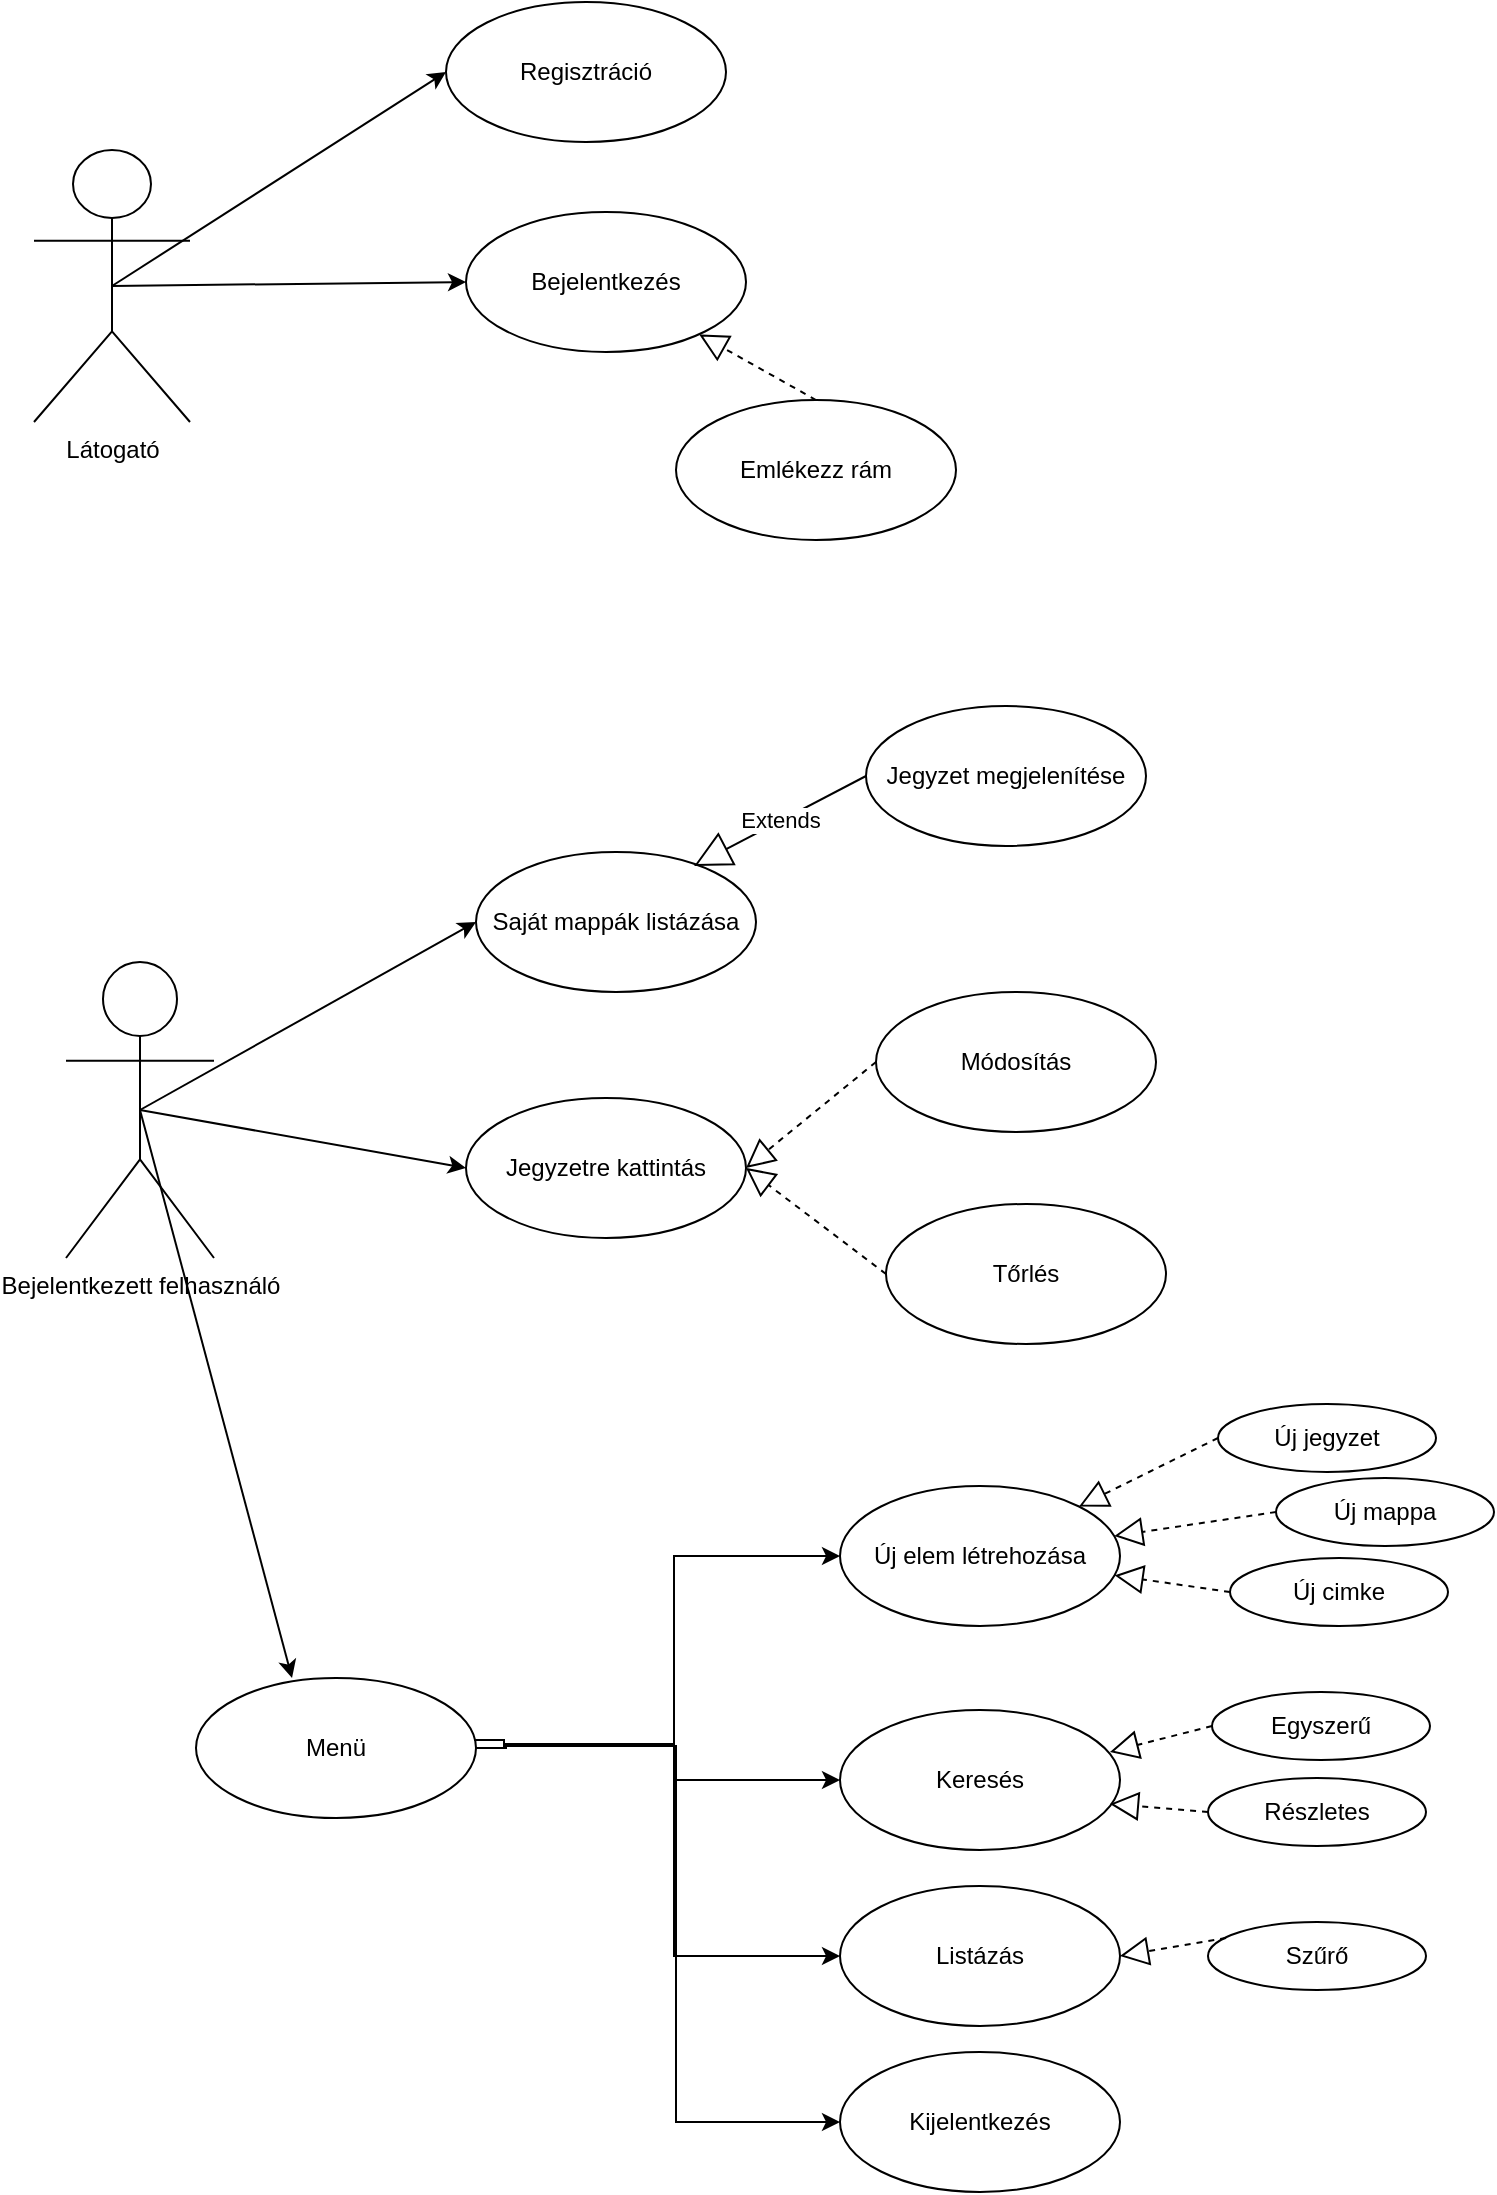 <mxfile version="20.5.3" type="github">
  <diagram id="33QZZ4nBsRrXYEMg8t2g" name="Page-1">
    <mxGraphModel dx="1866" dy="1138" grid="0" gridSize="10" guides="1" tooltips="1" connect="1" arrows="1" fold="1" page="1" pageScale="1" pageWidth="1920" pageHeight="1200" math="0" shadow="0">
      <root>
        <mxCell id="0" />
        <mxCell id="1" parent="0" />
        <mxCell id="ojgTtji4bl1sdhofvII4-1" value="Látogató" style="shape=umlActor;verticalLabelPosition=bottom;verticalAlign=top;html=1;" vertex="1" parent="1">
          <mxGeometry x="155" y="179" width="78" height="136" as="geometry" />
        </mxCell>
        <mxCell id="ojgTtji4bl1sdhofvII4-2" value="Regisztráció" style="ellipse;whiteSpace=wrap;html=1;" vertex="1" parent="1">
          <mxGeometry x="361" y="105" width="140" height="70" as="geometry" />
        </mxCell>
        <mxCell id="ojgTtji4bl1sdhofvII4-3" value="Bejelentkezés" style="ellipse;whiteSpace=wrap;html=1;" vertex="1" parent="1">
          <mxGeometry x="371" y="210" width="140" height="70" as="geometry" />
        </mxCell>
        <mxCell id="ojgTtji4bl1sdhofvII4-8" value="Emlékezz rám" style="ellipse;whiteSpace=wrap;html=1;" vertex="1" parent="1">
          <mxGeometry x="476" y="304" width="140" height="70" as="geometry" />
        </mxCell>
        <mxCell id="ojgTtji4bl1sdhofvII4-11" value="" style="endArrow=classic;html=1;rounded=0;entryX=0;entryY=0.5;entryDx=0;entryDy=0;exitX=0.5;exitY=0.5;exitDx=0;exitDy=0;exitPerimeter=0;" edge="1" parent="1" source="ojgTtji4bl1sdhofvII4-1" target="ojgTtji4bl1sdhofvII4-3">
          <mxGeometry width="50" height="50" relative="1" as="geometry">
            <mxPoint x="320" y="452" as="sourcePoint" />
            <mxPoint x="370" y="402" as="targetPoint" />
            <Array as="points" />
          </mxGeometry>
        </mxCell>
        <mxCell id="ojgTtji4bl1sdhofvII4-12" value="" style="endArrow=classic;html=1;rounded=0;exitX=0.5;exitY=0.5;exitDx=0;exitDy=0;exitPerimeter=0;entryX=0;entryY=0.5;entryDx=0;entryDy=0;" edge="1" parent="1" source="ojgTtji4bl1sdhofvII4-1" target="ojgTtji4bl1sdhofvII4-2">
          <mxGeometry width="50" height="50" relative="1" as="geometry">
            <mxPoint x="973" y="333" as="sourcePoint" />
            <mxPoint x="1023" y="283" as="targetPoint" />
          </mxGeometry>
        </mxCell>
        <mxCell id="ojgTtji4bl1sdhofvII4-13" value="Bejelentkezett felhasználó" style="shape=umlActor;verticalLabelPosition=bottom;verticalAlign=top;html=1;outlineConnect=0;" vertex="1" parent="1">
          <mxGeometry x="171" y="585" width="74" height="148" as="geometry" />
        </mxCell>
        <mxCell id="ojgTtji4bl1sdhofvII4-14" value="Saját mappák listázása" style="ellipse;whiteSpace=wrap;html=1;" vertex="1" parent="1">
          <mxGeometry x="376" y="530" width="140" height="70" as="geometry" />
        </mxCell>
        <mxCell id="ojgTtji4bl1sdhofvII4-15" value="Jegyzet megjelenítése" style="ellipse;whiteSpace=wrap;html=1;" vertex="1" parent="1">
          <mxGeometry x="571" y="457" width="140" height="70" as="geometry" />
        </mxCell>
        <mxCell id="ojgTtji4bl1sdhofvII4-16" value="Extends" style="endArrow=block;endSize=16;endFill=0;html=1;rounded=0;exitX=0;exitY=0.5;exitDx=0;exitDy=0;entryX=0.779;entryY=0.1;entryDx=0;entryDy=0;entryPerimeter=0;" edge="1" parent="1" source="ojgTtji4bl1sdhofvII4-15" target="ojgTtji4bl1sdhofvII4-14">
          <mxGeometry width="160" relative="1" as="geometry">
            <mxPoint x="696.5" y="748.25" as="sourcePoint" />
            <mxPoint x="647.997" y="713.999" as="targetPoint" />
          </mxGeometry>
        </mxCell>
        <mxCell id="ojgTtji4bl1sdhofvII4-17" value="Jegyzetre kattintás" style="ellipse;whiteSpace=wrap;html=1;" vertex="1" parent="1">
          <mxGeometry x="371" y="653" width="140" height="70" as="geometry" />
        </mxCell>
        <mxCell id="ojgTtji4bl1sdhofvII4-18" value="Módosítás" style="ellipse;whiteSpace=wrap;html=1;" vertex="1" parent="1">
          <mxGeometry x="576" y="600" width="140" height="70" as="geometry" />
        </mxCell>
        <mxCell id="ojgTtji4bl1sdhofvII4-20" value="Tőrlés" style="ellipse;whiteSpace=wrap;html=1;" vertex="1" parent="1">
          <mxGeometry x="581" y="706" width="140" height="70" as="geometry" />
        </mxCell>
        <mxCell id="ojgTtji4bl1sdhofvII4-22" value="" style="endArrow=classic;html=1;rounded=0;exitX=0.5;exitY=0.5;exitDx=0;exitDy=0;exitPerimeter=0;entryX=0;entryY=0.5;entryDx=0;entryDy=0;" edge="1" parent="1" source="ojgTtji4bl1sdhofvII4-13" target="ojgTtji4bl1sdhofvII4-14">
          <mxGeometry width="50" height="50" relative="1" as="geometry">
            <mxPoint x="155" y="608" as="sourcePoint" />
            <mxPoint x="322" y="501" as="targetPoint" />
          </mxGeometry>
        </mxCell>
        <mxCell id="ojgTtji4bl1sdhofvII4-23" value="" style="endArrow=classic;html=1;rounded=0;exitX=0.5;exitY=0.5;exitDx=0;exitDy=0;exitPerimeter=0;entryX=0;entryY=0.5;entryDx=0;entryDy=0;" edge="1" parent="1" source="ojgTtji4bl1sdhofvII4-13" target="ojgTtji4bl1sdhofvII4-17">
          <mxGeometry width="50" height="50" relative="1" as="geometry">
            <mxPoint x="218" y="669" as="sourcePoint" />
            <mxPoint x="395" y="575" as="targetPoint" />
          </mxGeometry>
        </mxCell>
        <mxCell id="ojgTtji4bl1sdhofvII4-36" style="edgeStyle=orthogonalEdgeStyle;rounded=0;orthogonalLoop=1;jettySize=auto;html=1;exitX=1;exitY=0.5;exitDx=0;exitDy=0;entryX=0;entryY=0.5;entryDx=0;entryDy=0;" edge="1" parent="1" source="ojgTtji4bl1sdhofvII4-24" target="ojgTtji4bl1sdhofvII4-27">
          <mxGeometry relative="1" as="geometry">
            <Array as="points">
              <mxPoint x="391" y="976" />
              <mxPoint x="475" y="976" />
              <mxPoint x="475" y="994" />
            </Array>
          </mxGeometry>
        </mxCell>
        <mxCell id="ojgTtji4bl1sdhofvII4-24" value="Menü" style="ellipse;whiteSpace=wrap;html=1;" vertex="1" parent="1">
          <mxGeometry x="236" y="943" width="140" height="70" as="geometry" />
        </mxCell>
        <mxCell id="ojgTtji4bl1sdhofvII4-25" value="" style="endArrow=classic;html=1;rounded=0;exitX=0.5;exitY=0.5;exitDx=0;exitDy=0;exitPerimeter=0;entryX=0.343;entryY=0;entryDx=0;entryDy=0;entryPerimeter=0;" edge="1" parent="1" source="ojgTtji4bl1sdhofvII4-13" target="ojgTtji4bl1sdhofvII4-24">
          <mxGeometry width="50" height="50" relative="1" as="geometry">
            <mxPoint x="218" y="669" as="sourcePoint" />
            <mxPoint x="388" y="702" as="targetPoint" />
            <Array as="points" />
          </mxGeometry>
        </mxCell>
        <mxCell id="ojgTtji4bl1sdhofvII4-26" value="Új elem létrehozása" style="ellipse;whiteSpace=wrap;html=1;" vertex="1" parent="1">
          <mxGeometry x="558" y="847" width="140" height="70" as="geometry" />
        </mxCell>
        <mxCell id="ojgTtji4bl1sdhofvII4-27" value="Keresés" style="ellipse;whiteSpace=wrap;html=1;" vertex="1" parent="1">
          <mxGeometry x="558" y="959" width="140" height="70" as="geometry" />
        </mxCell>
        <mxCell id="ojgTtji4bl1sdhofvII4-28" value="Listázás" style="ellipse;whiteSpace=wrap;html=1;" vertex="1" parent="1">
          <mxGeometry x="558" y="1047" width="140" height="70" as="geometry" />
        </mxCell>
        <mxCell id="ojgTtji4bl1sdhofvII4-29" value="Kijelentkezés" style="ellipse;whiteSpace=wrap;html=1;" vertex="1" parent="1">
          <mxGeometry x="558" y="1130" width="140" height="70" as="geometry" />
        </mxCell>
        <mxCell id="ojgTtji4bl1sdhofvII4-30" value="Új jegyzet" style="ellipse;whiteSpace=wrap;html=1;" vertex="1" parent="1">
          <mxGeometry x="747" y="806" width="109" height="34" as="geometry" />
        </mxCell>
        <mxCell id="ojgTtji4bl1sdhofvII4-31" value="Új mappa" style="ellipse;whiteSpace=wrap;html=1;" vertex="1" parent="1">
          <mxGeometry x="776" y="843" width="109" height="34" as="geometry" />
        </mxCell>
        <mxCell id="ojgTtji4bl1sdhofvII4-32" value="Új cimke" style="ellipse;whiteSpace=wrap;html=1;" vertex="1" parent="1">
          <mxGeometry x="753" y="883" width="109" height="34" as="geometry" />
        </mxCell>
        <mxCell id="ojgTtji4bl1sdhofvII4-33" value="Egyszerű" style="ellipse;whiteSpace=wrap;html=1;" vertex="1" parent="1">
          <mxGeometry x="744" y="950" width="109" height="34" as="geometry" />
        </mxCell>
        <mxCell id="ojgTtji4bl1sdhofvII4-34" value="Részletes" style="ellipse;whiteSpace=wrap;html=1;" vertex="1" parent="1">
          <mxGeometry x="742" y="993" width="109" height="34" as="geometry" />
        </mxCell>
        <mxCell id="ojgTtji4bl1sdhofvII4-35" value="Szűrő" style="ellipse;whiteSpace=wrap;html=1;" vertex="1" parent="1">
          <mxGeometry x="742" y="1065" width="109" height="34" as="geometry" />
        </mxCell>
        <mxCell id="ojgTtji4bl1sdhofvII4-37" style="edgeStyle=orthogonalEdgeStyle;rounded=0;orthogonalLoop=1;jettySize=auto;html=1;exitX=1;exitY=0.5;exitDx=0;exitDy=0;entryX=0;entryY=0.5;entryDx=0;entryDy=0;" edge="1" parent="1" source="ojgTtji4bl1sdhofvII4-24" target="ojgTtji4bl1sdhofvII4-28">
          <mxGeometry relative="1" as="geometry">
            <mxPoint x="494" y="1020" as="sourcePoint" />
            <mxPoint x="568" y="1004" as="targetPoint" />
            <Array as="points">
              <mxPoint x="391" y="976" />
              <mxPoint x="475" y="976" />
              <mxPoint x="475" y="1082" />
            </Array>
          </mxGeometry>
        </mxCell>
        <mxCell id="ojgTtji4bl1sdhofvII4-38" style="edgeStyle=orthogonalEdgeStyle;rounded=0;orthogonalLoop=1;jettySize=auto;html=1;entryX=0;entryY=0.5;entryDx=0;entryDy=0;exitX=0.993;exitY=0.443;exitDx=0;exitDy=0;exitPerimeter=0;" edge="1" parent="1" source="ojgTtji4bl1sdhofvII4-24" target="ojgTtji4bl1sdhofvII4-26">
          <mxGeometry relative="1" as="geometry">
            <mxPoint x="491" y="1008" as="sourcePoint" />
            <mxPoint x="578" y="1014" as="targetPoint" />
            <Array as="points">
              <mxPoint x="390" y="977" />
              <mxPoint x="475" y="977" />
              <mxPoint x="475" y="882" />
            </Array>
          </mxGeometry>
        </mxCell>
        <mxCell id="ojgTtji4bl1sdhofvII4-39" style="edgeStyle=orthogonalEdgeStyle;rounded=0;orthogonalLoop=1;jettySize=auto;html=1;exitX=1;exitY=0.5;exitDx=0;exitDy=0;entryX=0;entryY=0.5;entryDx=0;entryDy=0;" edge="1" parent="1" source="ojgTtji4bl1sdhofvII4-24" target="ojgTtji4bl1sdhofvII4-29">
          <mxGeometry relative="1" as="geometry">
            <mxPoint x="514" y="1040" as="sourcePoint" />
            <mxPoint x="588" y="1024" as="targetPoint" />
            <Array as="points">
              <mxPoint x="391" y="977" />
              <mxPoint x="476" y="977" />
              <mxPoint x="476" y="1165" />
            </Array>
          </mxGeometry>
        </mxCell>
        <mxCell id="ojgTtji4bl1sdhofvII4-43" value="" style="endArrow=block;dashed=1;endFill=0;endSize=12;html=1;rounded=0;exitX=0.5;exitY=0;exitDx=0;exitDy=0;" edge="1" parent="1" source="ojgTtji4bl1sdhofvII4-8" target="ojgTtji4bl1sdhofvII4-3">
          <mxGeometry width="160" relative="1" as="geometry">
            <mxPoint x="569" y="268" as="sourcePoint" />
            <mxPoint x="729" y="268" as="targetPoint" />
          </mxGeometry>
        </mxCell>
        <mxCell id="ojgTtji4bl1sdhofvII4-44" value="" style="endArrow=block;dashed=1;endFill=0;endSize=12;html=1;rounded=0;exitX=0;exitY=0.5;exitDx=0;exitDy=0;entryX=1;entryY=0.5;entryDx=0;entryDy=0;" edge="1" parent="1" source="ojgTtji4bl1sdhofvII4-18" target="ojgTtji4bl1sdhofvII4-17">
          <mxGeometry width="160" relative="1" as="geometry">
            <mxPoint x="558" y="642.85" as="sourcePoint" />
            <mxPoint x="499.533" y="609.997" as="targetPoint" />
          </mxGeometry>
        </mxCell>
        <mxCell id="ojgTtji4bl1sdhofvII4-45" value="" style="endArrow=block;dashed=1;endFill=0;endSize=12;html=1;rounded=0;exitX=0;exitY=0.5;exitDx=0;exitDy=0;entryX=1;entryY=0.5;entryDx=0;entryDy=0;" edge="1" parent="1" source="ojgTtji4bl1sdhofvII4-20" target="ojgTtji4bl1sdhofvII4-17">
          <mxGeometry width="160" relative="1" as="geometry">
            <mxPoint x="586" y="645" as="sourcePoint" />
            <mxPoint x="506.056" y="676.385" as="targetPoint" />
          </mxGeometry>
        </mxCell>
        <mxCell id="ojgTtji4bl1sdhofvII4-46" value="" style="endArrow=block;dashed=1;endFill=0;endSize=12;html=1;rounded=0;exitX=0;exitY=0.5;exitDx=0;exitDy=0;entryX=1;entryY=0;entryDx=0;entryDy=0;" edge="1" parent="1" source="ojgTtji4bl1sdhofvII4-30" target="ojgTtji4bl1sdhofvII4-26">
          <mxGeometry width="160" relative="1" as="geometry">
            <mxPoint x="751.94" y="813" as="sourcePoint" />
            <mxPoint x="671.996" y="844.385" as="targetPoint" />
          </mxGeometry>
        </mxCell>
        <mxCell id="ojgTtji4bl1sdhofvII4-47" value="" style="endArrow=block;dashed=1;endFill=0;endSize=12;html=1;rounded=0;exitX=0;exitY=0.5;exitDx=0;exitDy=0;" edge="1" parent="1" source="ojgTtji4bl1sdhofvII4-31" target="ojgTtji4bl1sdhofvII4-26">
          <mxGeometry width="160" relative="1" as="geometry">
            <mxPoint x="771.94" y="871" as="sourcePoint" />
            <mxPoint x="691.996" y="902.385" as="targetPoint" />
          </mxGeometry>
        </mxCell>
        <mxCell id="ojgTtji4bl1sdhofvII4-48" value="" style="endArrow=block;dashed=1;endFill=0;endSize=12;html=1;rounded=0;exitX=0;exitY=0.5;exitDx=0;exitDy=0;" edge="1" parent="1" source="ojgTtji4bl1sdhofvII4-32" target="ojgTtji4bl1sdhofvII4-26">
          <mxGeometry width="160" relative="1" as="geometry">
            <mxPoint x="733.94" y="900.61" as="sourcePoint" />
            <mxPoint x="653.996" y="931.995" as="targetPoint" />
          </mxGeometry>
        </mxCell>
        <mxCell id="ojgTtji4bl1sdhofvII4-49" value="" style="endArrow=block;dashed=1;endFill=0;endSize=12;html=1;rounded=0;exitX=0;exitY=0.5;exitDx=0;exitDy=0;entryX=0.964;entryY=0.3;entryDx=0;entryDy=0;entryPerimeter=0;" edge="1" parent="1" source="ojgTtji4bl1sdhofvII4-33" target="ojgTtji4bl1sdhofvII4-27">
          <mxGeometry width="160" relative="1" as="geometry">
            <mxPoint x="707.94" y="972" as="sourcePoint" />
            <mxPoint x="627.996" y="1003.385" as="targetPoint" />
          </mxGeometry>
        </mxCell>
        <mxCell id="ojgTtji4bl1sdhofvII4-50" value="" style="endArrow=block;dashed=1;endFill=0;endSize=12;html=1;rounded=0;exitX=0;exitY=0.5;exitDx=0;exitDy=0;entryX=0.964;entryY=0.671;entryDx=0;entryDy=0;entryPerimeter=0;" edge="1" parent="1" source="ojgTtji4bl1sdhofvII4-34" target="ojgTtji4bl1sdhofvII4-27">
          <mxGeometry width="160" relative="1" as="geometry">
            <mxPoint x="721" y="1025" as="sourcePoint" />
            <mxPoint x="641.056" y="1056.385" as="targetPoint" />
          </mxGeometry>
        </mxCell>
        <mxCell id="ojgTtji4bl1sdhofvII4-51" value="" style="endArrow=block;dashed=1;endFill=0;endSize=12;html=1;rounded=0;exitX=0.083;exitY=0.235;exitDx=0;exitDy=0;exitPerimeter=0;entryX=1;entryY=0.5;entryDx=0;entryDy=0;" edge="1" parent="1" source="ojgTtji4bl1sdhofvII4-35" target="ojgTtji4bl1sdhofvII4-28">
          <mxGeometry width="160" relative="1" as="geometry">
            <mxPoint x="744" y="1082" as="sourcePoint" />
            <mxPoint x="664.056" y="1113.385" as="targetPoint" />
          </mxGeometry>
        </mxCell>
      </root>
    </mxGraphModel>
  </diagram>
</mxfile>
